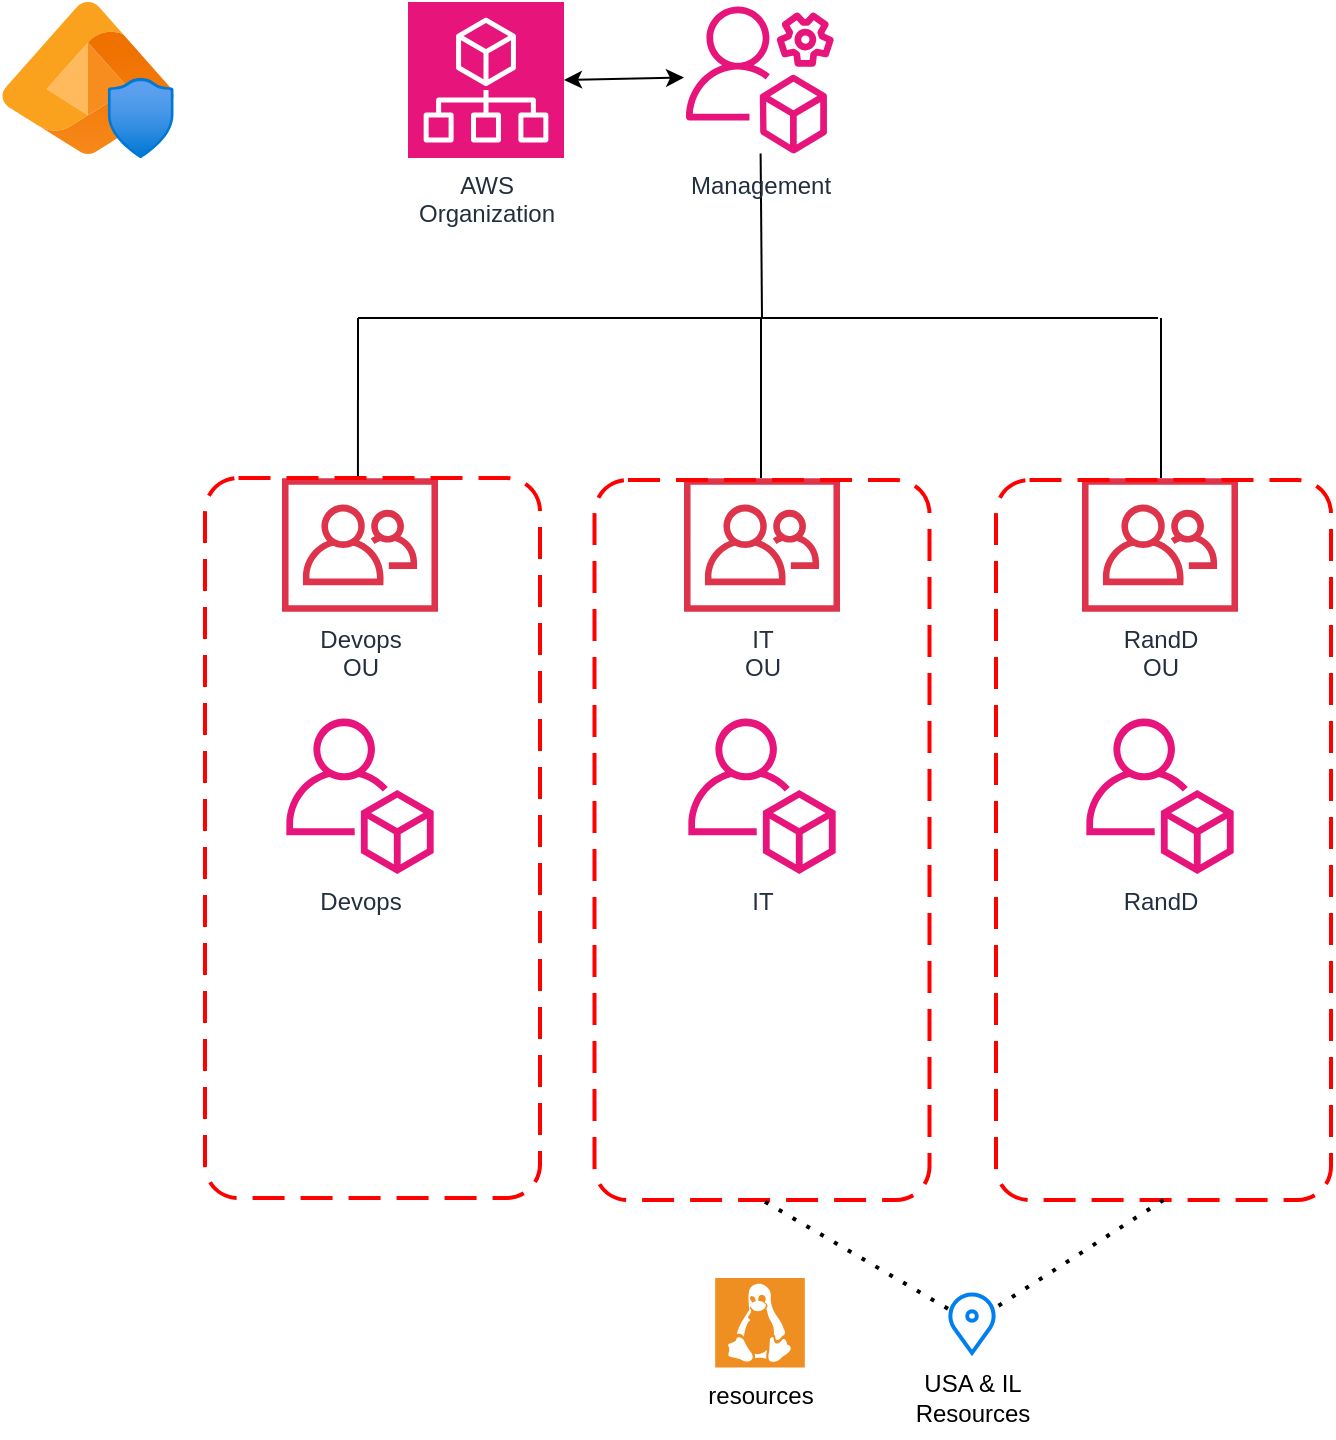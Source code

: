 <mxfile version="24.7.16">
  <diagram name="Page-1" id="-94ANbY5htkI7qeZ00oK">
    <mxGraphModel dx="792" dy="1090" grid="1" gridSize="10" guides="1" tooltips="1" connect="1" arrows="1" fold="1" page="1" pageScale="1" pageWidth="827" pageHeight="1169" math="0" shadow="0">
      <root>
        <mxCell id="0" />
        <mxCell id="1" parent="0" />
        <mxCell id="lANeDLZupoDU989c10M4-1" value="AWS&lt;div&gt;Organization&lt;/div&gt;" style="sketch=0;points=[[0,0,0],[0.25,0,0],[0.5,0,0],[0.75,0,0],[1,0,0],[0,1,0],[0.25,1,0],[0.5,1,0],[0.75,1,0],[1,1,0],[0,0.25,0],[0,0.5,0],[0,0.75,0],[1,0.25,0],[1,0.5,0],[1,0.75,0]];points=[[0,0,0],[0.25,0,0],[0.5,0,0],[0.75,0,0],[1,0,0],[0,1,0],[0.25,1,0],[0.5,1,0],[0.75,1,0],[1,1,0],[0,0.25,0],[0,0.5,0],[0,0.75,0],[1,0.25,0],[1,0.5,0],[1,0.75,0]];outlineConnect=0;fontColor=#232F3E;fillColor=#E7157B;strokeColor=#ffffff;dashed=0;verticalLabelPosition=bottom;verticalAlign=top;align=center;html=1;fontSize=12;fontStyle=0;aspect=fixed;shape=mxgraph.aws4.resourceIcon;resIcon=mxgraph.aws4.organizations;" parent="1" vertex="1">
          <mxGeometry x="242" y="82" width="78" height="78" as="geometry" />
        </mxCell>
        <mxCell id="lANeDLZupoDU989c10M4-3" value="Devops" style="sketch=0;outlineConnect=0;fontColor=#232F3E;gradientColor=none;fillColor=#E7157B;strokeColor=none;dashed=0;verticalLabelPosition=bottom;verticalAlign=top;align=center;html=1;fontSize=12;fontStyle=0;aspect=fixed;pointerEvents=1;shape=mxgraph.aws4.organizations_account;" parent="1" vertex="1">
          <mxGeometry x="181" y="440" width="74" height="78" as="geometry" />
        </mxCell>
        <mxCell id="lANeDLZupoDU989c10M4-4" value="RandD" style="sketch=0;outlineConnect=0;fontColor=#232F3E;gradientColor=none;fillColor=#E7157B;strokeColor=none;dashed=0;verticalLabelPosition=bottom;verticalAlign=top;align=center;html=1;fontSize=12;fontStyle=0;aspect=fixed;pointerEvents=1;shape=mxgraph.aws4.organizations_account;" parent="1" vertex="1">
          <mxGeometry x="581" y="440" width="74" height="78" as="geometry" />
        </mxCell>
        <mxCell id="lANeDLZupoDU989c10M4-5" value="IT" style="sketch=0;outlineConnect=0;fontColor=#232F3E;gradientColor=none;fillColor=#E7157B;strokeColor=none;dashed=0;verticalLabelPosition=bottom;verticalAlign=top;align=center;html=1;fontSize=12;fontStyle=0;aspect=fixed;pointerEvents=1;shape=mxgraph.aws4.organizations_account;" parent="1" vertex="1">
          <mxGeometry x="382" y="440" width="74" height="78" as="geometry" />
        </mxCell>
        <mxCell id="lANeDLZupoDU989c10M4-7" value="Devops&lt;div&gt;OU&lt;/div&gt;" style="sketch=0;outlineConnect=0;fontColor=#232F3E;gradientColor=none;fillColor=#DD344C;strokeColor=none;dashed=0;verticalLabelPosition=bottom;verticalAlign=top;align=center;html=1;fontSize=12;fontStyle=0;aspect=fixed;pointerEvents=1;shape=mxgraph.aws4.organizations_organizational_unit;" parent="1" vertex="1">
          <mxGeometry x="179" y="320" width="78" height="67" as="geometry" />
        </mxCell>
        <mxCell id="lANeDLZupoDU989c10M4-8" value="IT&lt;div&gt;OU&lt;/div&gt;" style="sketch=0;outlineConnect=0;fontColor=#232F3E;gradientColor=none;fillColor=#DD344C;strokeColor=none;dashed=0;verticalLabelPosition=bottom;verticalAlign=top;align=center;html=1;fontSize=12;fontStyle=0;aspect=fixed;pointerEvents=1;shape=mxgraph.aws4.organizations_organizational_unit;" parent="1" vertex="1">
          <mxGeometry x="380" y="320" width="78" height="67" as="geometry" />
        </mxCell>
        <mxCell id="lANeDLZupoDU989c10M4-9" value="RandD&lt;div&gt;OU&lt;/div&gt;" style="sketch=0;outlineConnect=0;fontColor=#232F3E;gradientColor=none;fillColor=#DD344C;strokeColor=none;dashed=0;verticalLabelPosition=bottom;verticalAlign=top;align=center;html=1;fontSize=12;fontStyle=0;aspect=fixed;pointerEvents=1;shape=mxgraph.aws4.organizations_organizational_unit;" parent="1" vertex="1">
          <mxGeometry x="579" y="320" width="78" height="67" as="geometry" />
        </mxCell>
        <mxCell id="lANeDLZupoDU989c10M4-15" value="" style="endArrow=classic;startArrow=classic;html=1;rounded=0;exitX=1;exitY=0.5;exitDx=0;exitDy=0;exitPerimeter=0;" parent="1" source="lANeDLZupoDU989c10M4-1" edge="1">
          <mxGeometry width="50" height="50" relative="1" as="geometry">
            <mxPoint x="210" y="119" as="sourcePoint" />
            <mxPoint x="380" y="119.788" as="targetPoint" />
          </mxGeometry>
        </mxCell>
        <mxCell id="lANeDLZupoDU989c10M4-17" value="" style="endArrow=none;html=1;rounded=0;" parent="1" edge="1">
          <mxGeometry width="50" height="50" relative="1" as="geometry">
            <mxPoint x="217" y="240" as="sourcePoint" />
            <mxPoint x="617" y="240" as="targetPoint" />
          </mxGeometry>
        </mxCell>
        <mxCell id="lANeDLZupoDU989c10M4-19" value="" style="endArrow=none;html=1;rounded=0;exitX=0.474;exitY=-0.001;exitDx=0;exitDy=0;exitPerimeter=0;" parent="1" edge="1">
          <mxGeometry width="50" height="50" relative="1" as="geometry">
            <mxPoint x="216.972" y="319.996" as="sourcePoint" />
            <mxPoint x="217" y="240" as="targetPoint" />
          </mxGeometry>
        </mxCell>
        <mxCell id="lANeDLZupoDU989c10M4-20" value="" style="endArrow=none;html=1;rounded=0;exitX=0.474;exitY=-0.001;exitDx=0;exitDy=0;exitPerimeter=0;" parent="1" edge="1">
          <mxGeometry width="50" height="50" relative="1" as="geometry">
            <mxPoint x="618.5" y="320" as="sourcePoint" />
            <mxPoint x="618.5" y="240" as="targetPoint" />
          </mxGeometry>
        </mxCell>
        <mxCell id="lANeDLZupoDU989c10M4-21" value="" style="endArrow=none;html=1;rounded=0;exitX=0.474;exitY=-0.001;exitDx=0;exitDy=0;exitPerimeter=0;" parent="1" edge="1">
          <mxGeometry width="50" height="50" relative="1" as="geometry">
            <mxPoint x="418.5" y="320" as="sourcePoint" />
            <mxPoint x="418.5" y="240" as="targetPoint" />
          </mxGeometry>
        </mxCell>
        <mxCell id="lANeDLZupoDU989c10M4-22" value="" style="endArrow=none;html=1;rounded=0;" parent="1" target="9zNUjEnzxChWmt6nsrre-1" edge="1">
          <mxGeometry width="50" height="50" relative="1" as="geometry">
            <mxPoint x="419" y="240" as="sourcePoint" />
            <mxPoint x="420" y="200" as="targetPoint" />
          </mxGeometry>
        </mxCell>
        <mxCell id="lANeDLZupoDU989c10M4-25" value="" style="rounded=1;arcSize=10;dashed=1;strokeColor=#ff0000;fillColor=none;gradientColor=none;dashPattern=8 4;strokeWidth=2;" parent="1" vertex="1">
          <mxGeometry x="140.5" y="320" width="167.5" height="360" as="geometry" />
        </mxCell>
        <mxCell id="lANeDLZupoDU989c10M4-26" value="" style="rounded=1;arcSize=10;dashed=1;strokeColor=#ff0000;fillColor=none;gradientColor=none;dashPattern=8 4;strokeWidth=2;" parent="1" vertex="1">
          <mxGeometry x="335.25" y="321" width="167.5" height="360" as="geometry" />
        </mxCell>
        <mxCell id="lANeDLZupoDU989c10M4-27" value="" style="rounded=1;arcSize=10;dashed=1;strokeColor=#ff0000;fillColor=none;gradientColor=none;dashPattern=8 4;strokeWidth=2;" parent="1" vertex="1">
          <mxGeometry x="536" y="321" width="167.5" height="360" as="geometry" />
        </mxCell>
        <mxCell id="9zNUjEnzxChWmt6nsrre-1" value="Management" style="sketch=0;outlineConnect=0;fontColor=#232F3E;gradientColor=none;fillColor=#E7157B;strokeColor=none;dashed=0;verticalLabelPosition=bottom;verticalAlign=top;align=center;html=1;fontSize=12;fontStyle=0;aspect=fixed;pointerEvents=1;shape=mxgraph.aws4.organizations_management_account;" parent="1" vertex="1">
          <mxGeometry x="381" y="82" width="74" height="78" as="geometry" />
        </mxCell>
        <mxCell id="gej4rJAEiJTHoC07j1IZ-1" value="" style="image;aspect=fixed;html=1;points=[];align=center;fontSize=12;image=img/lib/azure2/identity/Entra_ID_Protection.svg;" vertex="1" parent="1">
          <mxGeometry x="38.12" y="82" width="87.75" height="78" as="geometry" />
        </mxCell>
        <mxCell id="gej4rJAEiJTHoC07j1IZ-3" value="USA &amp;amp; IL&lt;div&gt;Resources&lt;/div&gt;" style="text;html=1;align=center;verticalAlign=middle;resizable=0;points=[];autosize=1;strokeColor=none;fillColor=none;" vertex="1" parent="1">
          <mxGeometry x="484" y="760" width="80" height="40" as="geometry" />
        </mxCell>
        <mxCell id="gej4rJAEiJTHoC07j1IZ-5" value="" style="endArrow=none;dashed=1;html=1;dashPattern=1 3;strokeWidth=2;rounded=0;entryX=0.5;entryY=1;entryDx=0;entryDy=0;" edge="1" parent="1" source="gej4rJAEiJTHoC07j1IZ-4" target="lANeDLZupoDU989c10M4-26">
          <mxGeometry width="50" height="50" relative="1" as="geometry">
            <mxPoint x="620" y="720" as="sourcePoint" />
            <mxPoint x="430" y="720" as="targetPoint" />
          </mxGeometry>
        </mxCell>
        <mxCell id="gej4rJAEiJTHoC07j1IZ-6" value="" style="endArrow=none;dashed=1;html=1;dashPattern=1 3;strokeWidth=2;rounded=0;exitX=0.5;exitY=1;exitDx=0;exitDy=0;" edge="1" parent="1" source="lANeDLZupoDU989c10M4-27" target="gej4rJAEiJTHoC07j1IZ-4">
          <mxGeometry width="50" height="50" relative="1" as="geometry">
            <mxPoint x="620" y="720" as="sourcePoint" />
            <mxPoint x="430" y="720" as="targetPoint" />
          </mxGeometry>
        </mxCell>
        <mxCell id="gej4rJAEiJTHoC07j1IZ-4" value="" style="html=1;verticalLabelPosition=bottom;align=center;labelBackgroundColor=#ffffff;verticalAlign=top;strokeWidth=2;strokeColor=#0080F0;shadow=0;dashed=0;shape=mxgraph.ios7.icons.location;" vertex="1" parent="1">
          <mxGeometry x="512" y="727.4" width="24" height="30" as="geometry" />
        </mxCell>
        <mxCell id="gej4rJAEiJTHoC07j1IZ-7" value="resources" style="shadow=0;dashed=0;html=1;strokeColor=none;fillColor=#EF8F21;labelPosition=center;verticalLabelPosition=bottom;verticalAlign=top;align=center;outlineConnect=0;shape=mxgraph.veeam.linux;" vertex="1" parent="1">
          <mxGeometry x="395.6" y="720" width="44.8" height="44.8" as="geometry" />
        </mxCell>
      </root>
    </mxGraphModel>
  </diagram>
</mxfile>
